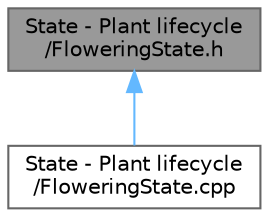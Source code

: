 digraph "State - Plant lifecycle/FloweringState.h"
{
 // INTERACTIVE_SVG=YES
 // LATEX_PDF_SIZE
  bgcolor="transparent";
  edge [fontname=Helvetica,fontsize=10,labelfontname=Helvetica,labelfontsize=10];
  node [fontname=Helvetica,fontsize=10,shape=box,height=0.2,width=0.4];
  Node1 [id="Node000001",label="State - Plant lifecycle\l/FloweringState.h",height=0.2,width=0.4,color="gray40", fillcolor="grey60", style="filled", fontcolor="black",tooltip="Concrete state representing the flowering stage of plant lifecycle."];
  Node1 -> Node2 [id="edge1_Node000001_Node000002",dir="back",color="steelblue1",style="solid",tooltip=" "];
  Node2 [id="Node000002",label="State - Plant lifecycle\l/FloweringState.cpp",height=0.2,width=0.4,color="grey40", fillcolor="white", style="filled",URL="$_flowering_state_8cpp.html",tooltip=" "];
}
